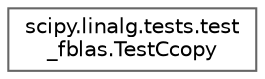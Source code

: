 digraph "Graphical Class Hierarchy"
{
 // LATEX_PDF_SIZE
  bgcolor="transparent";
  edge [fontname=Helvetica,fontsize=10,labelfontname=Helvetica,labelfontsize=10];
  node [fontname=Helvetica,fontsize=10,shape=box,height=0.2,width=0.4];
  rankdir="LR";
  Node0 [id="Node000000",label="scipy.linalg.tests.test\l_fblas.TestCcopy",height=0.2,width=0.4,color="grey40", fillcolor="white", style="filled",URL="$d9/de9/classscipy_1_1linalg_1_1tests_1_1test__fblas_1_1TestCcopy.html",tooltip=" "];
}

